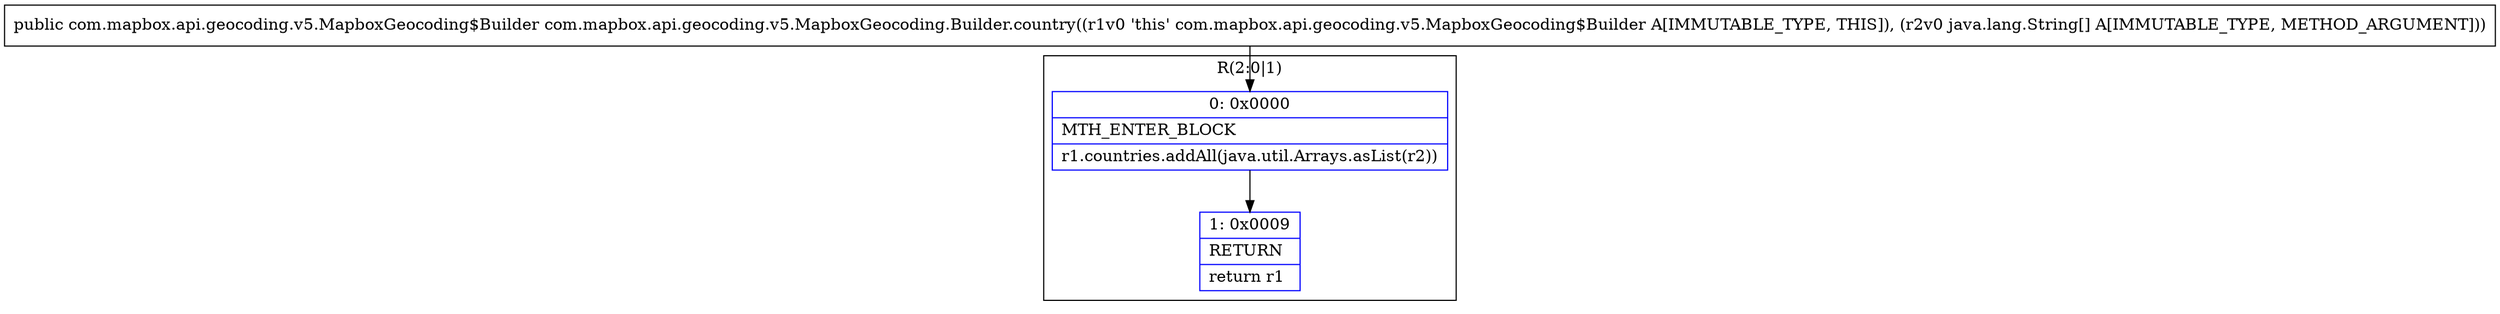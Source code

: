 digraph "CFG forcom.mapbox.api.geocoding.v5.MapboxGeocoding.Builder.country([Ljava\/lang\/String;)Lcom\/mapbox\/api\/geocoding\/v5\/MapboxGeocoding$Builder;" {
subgraph cluster_Region_50338625 {
label = "R(2:0|1)";
node [shape=record,color=blue];
Node_0 [shape=record,label="{0\:\ 0x0000|MTH_ENTER_BLOCK\l|r1.countries.addAll(java.util.Arrays.asList(r2))\l}"];
Node_1 [shape=record,label="{1\:\ 0x0009|RETURN\l|return r1\l}"];
}
MethodNode[shape=record,label="{public com.mapbox.api.geocoding.v5.MapboxGeocoding$Builder com.mapbox.api.geocoding.v5.MapboxGeocoding.Builder.country((r1v0 'this' com.mapbox.api.geocoding.v5.MapboxGeocoding$Builder A[IMMUTABLE_TYPE, THIS]), (r2v0 java.lang.String[] A[IMMUTABLE_TYPE, METHOD_ARGUMENT])) }"];
MethodNode -> Node_0;
Node_0 -> Node_1;
}

